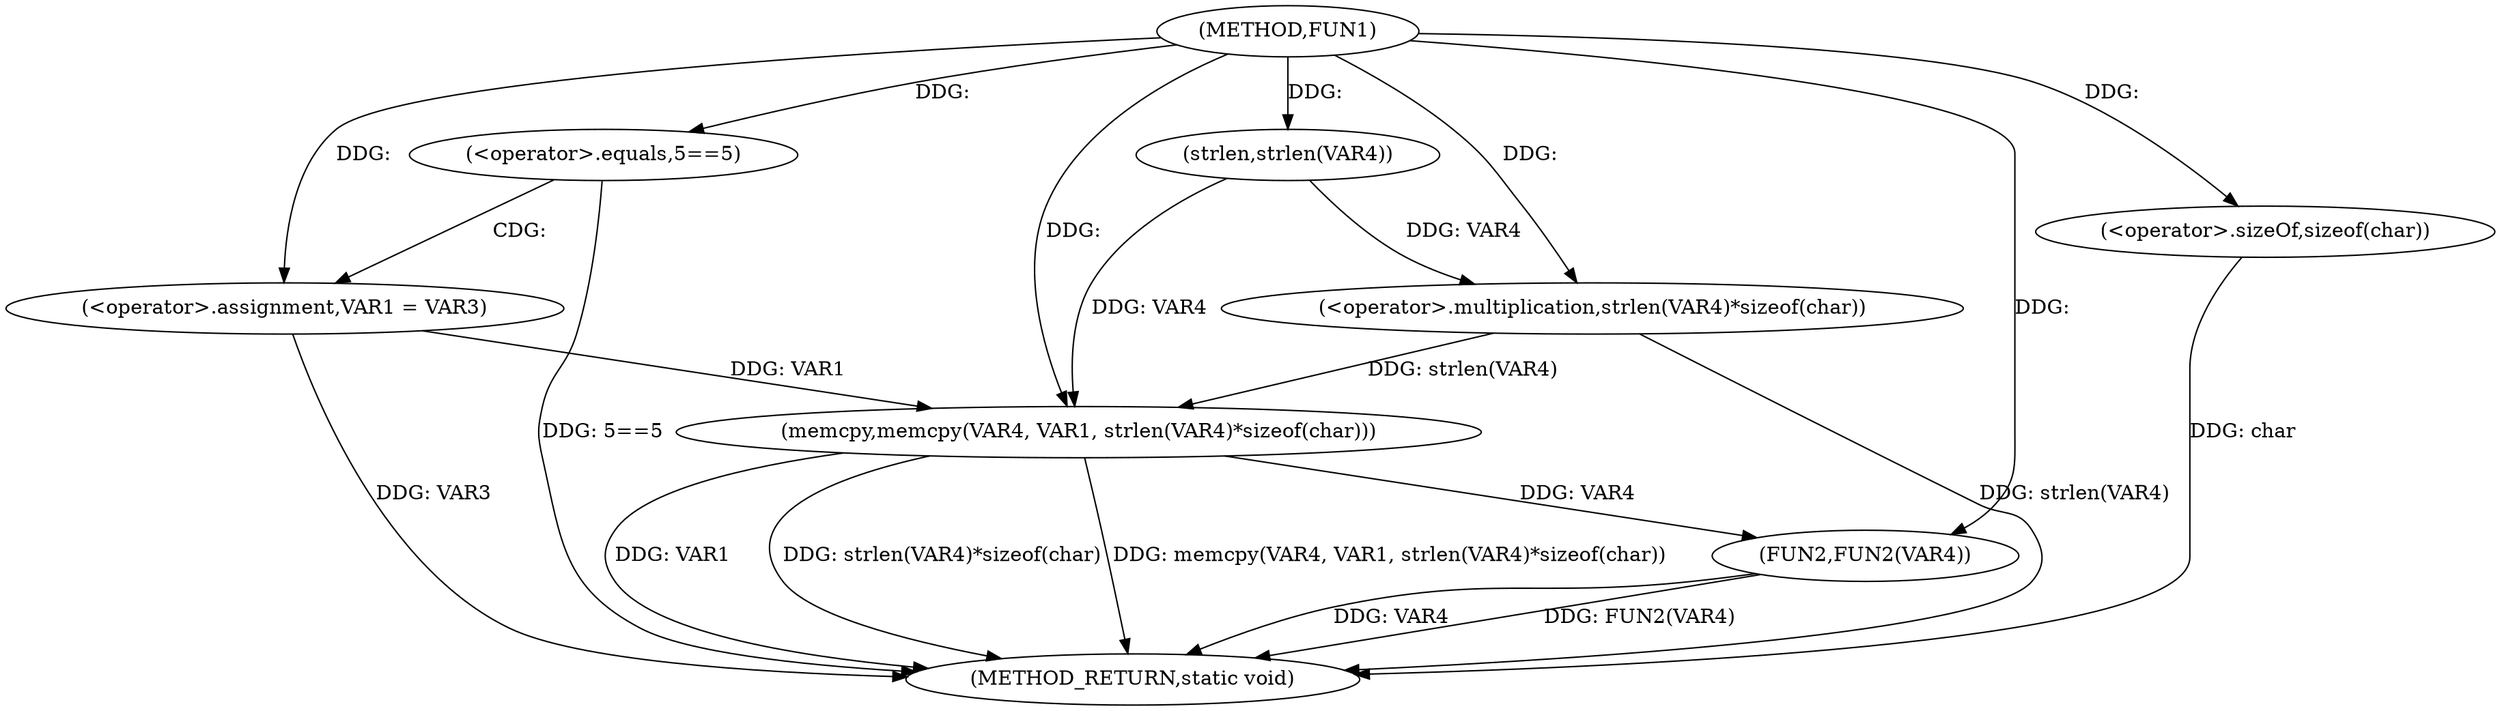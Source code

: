 digraph FUN1 {  
"1000100" [label = "(METHOD,FUN1)" ]
"1000125" [label = "(METHOD_RETURN,static void)" ]
"1000106" [label = "(<operator>.equals,5==5)" ]
"1000110" [label = "(<operator>.assignment,VAR1 = VAR3)" ]
"1000115" [label = "(memcpy,memcpy(VAR4, VAR1, strlen(VAR4)*sizeof(char)))" ]
"1000118" [label = "(<operator>.multiplication,strlen(VAR4)*sizeof(char))" ]
"1000119" [label = "(strlen,strlen(VAR4))" ]
"1000121" [label = "(<operator>.sizeOf,sizeof(char))" ]
"1000123" [label = "(FUN2,FUN2(VAR4))" ]
  "1000115" -> "1000125"  [ label = "DDG: VAR1"] 
  "1000123" -> "1000125"  [ label = "DDG: FUN2(VAR4)"] 
  "1000115" -> "1000125"  [ label = "DDG: strlen(VAR4)*sizeof(char)"] 
  "1000110" -> "1000125"  [ label = "DDG: VAR3"] 
  "1000121" -> "1000125"  [ label = "DDG: char"] 
  "1000118" -> "1000125"  [ label = "DDG: strlen(VAR4)"] 
  "1000106" -> "1000125"  [ label = "DDG: 5==5"] 
  "1000123" -> "1000125"  [ label = "DDG: VAR4"] 
  "1000115" -> "1000125"  [ label = "DDG: memcpy(VAR4, VAR1, strlen(VAR4)*sizeof(char))"] 
  "1000100" -> "1000106"  [ label = "DDG: "] 
  "1000100" -> "1000110"  [ label = "DDG: "] 
  "1000119" -> "1000115"  [ label = "DDG: VAR4"] 
  "1000100" -> "1000115"  [ label = "DDG: "] 
  "1000110" -> "1000115"  [ label = "DDG: VAR1"] 
  "1000118" -> "1000115"  [ label = "DDG: strlen(VAR4)"] 
  "1000119" -> "1000118"  [ label = "DDG: VAR4"] 
  "1000100" -> "1000119"  [ label = "DDG: "] 
  "1000100" -> "1000118"  [ label = "DDG: "] 
  "1000100" -> "1000121"  [ label = "DDG: "] 
  "1000115" -> "1000123"  [ label = "DDG: VAR4"] 
  "1000100" -> "1000123"  [ label = "DDG: "] 
  "1000106" -> "1000110"  [ label = "CDG: "] 
}
